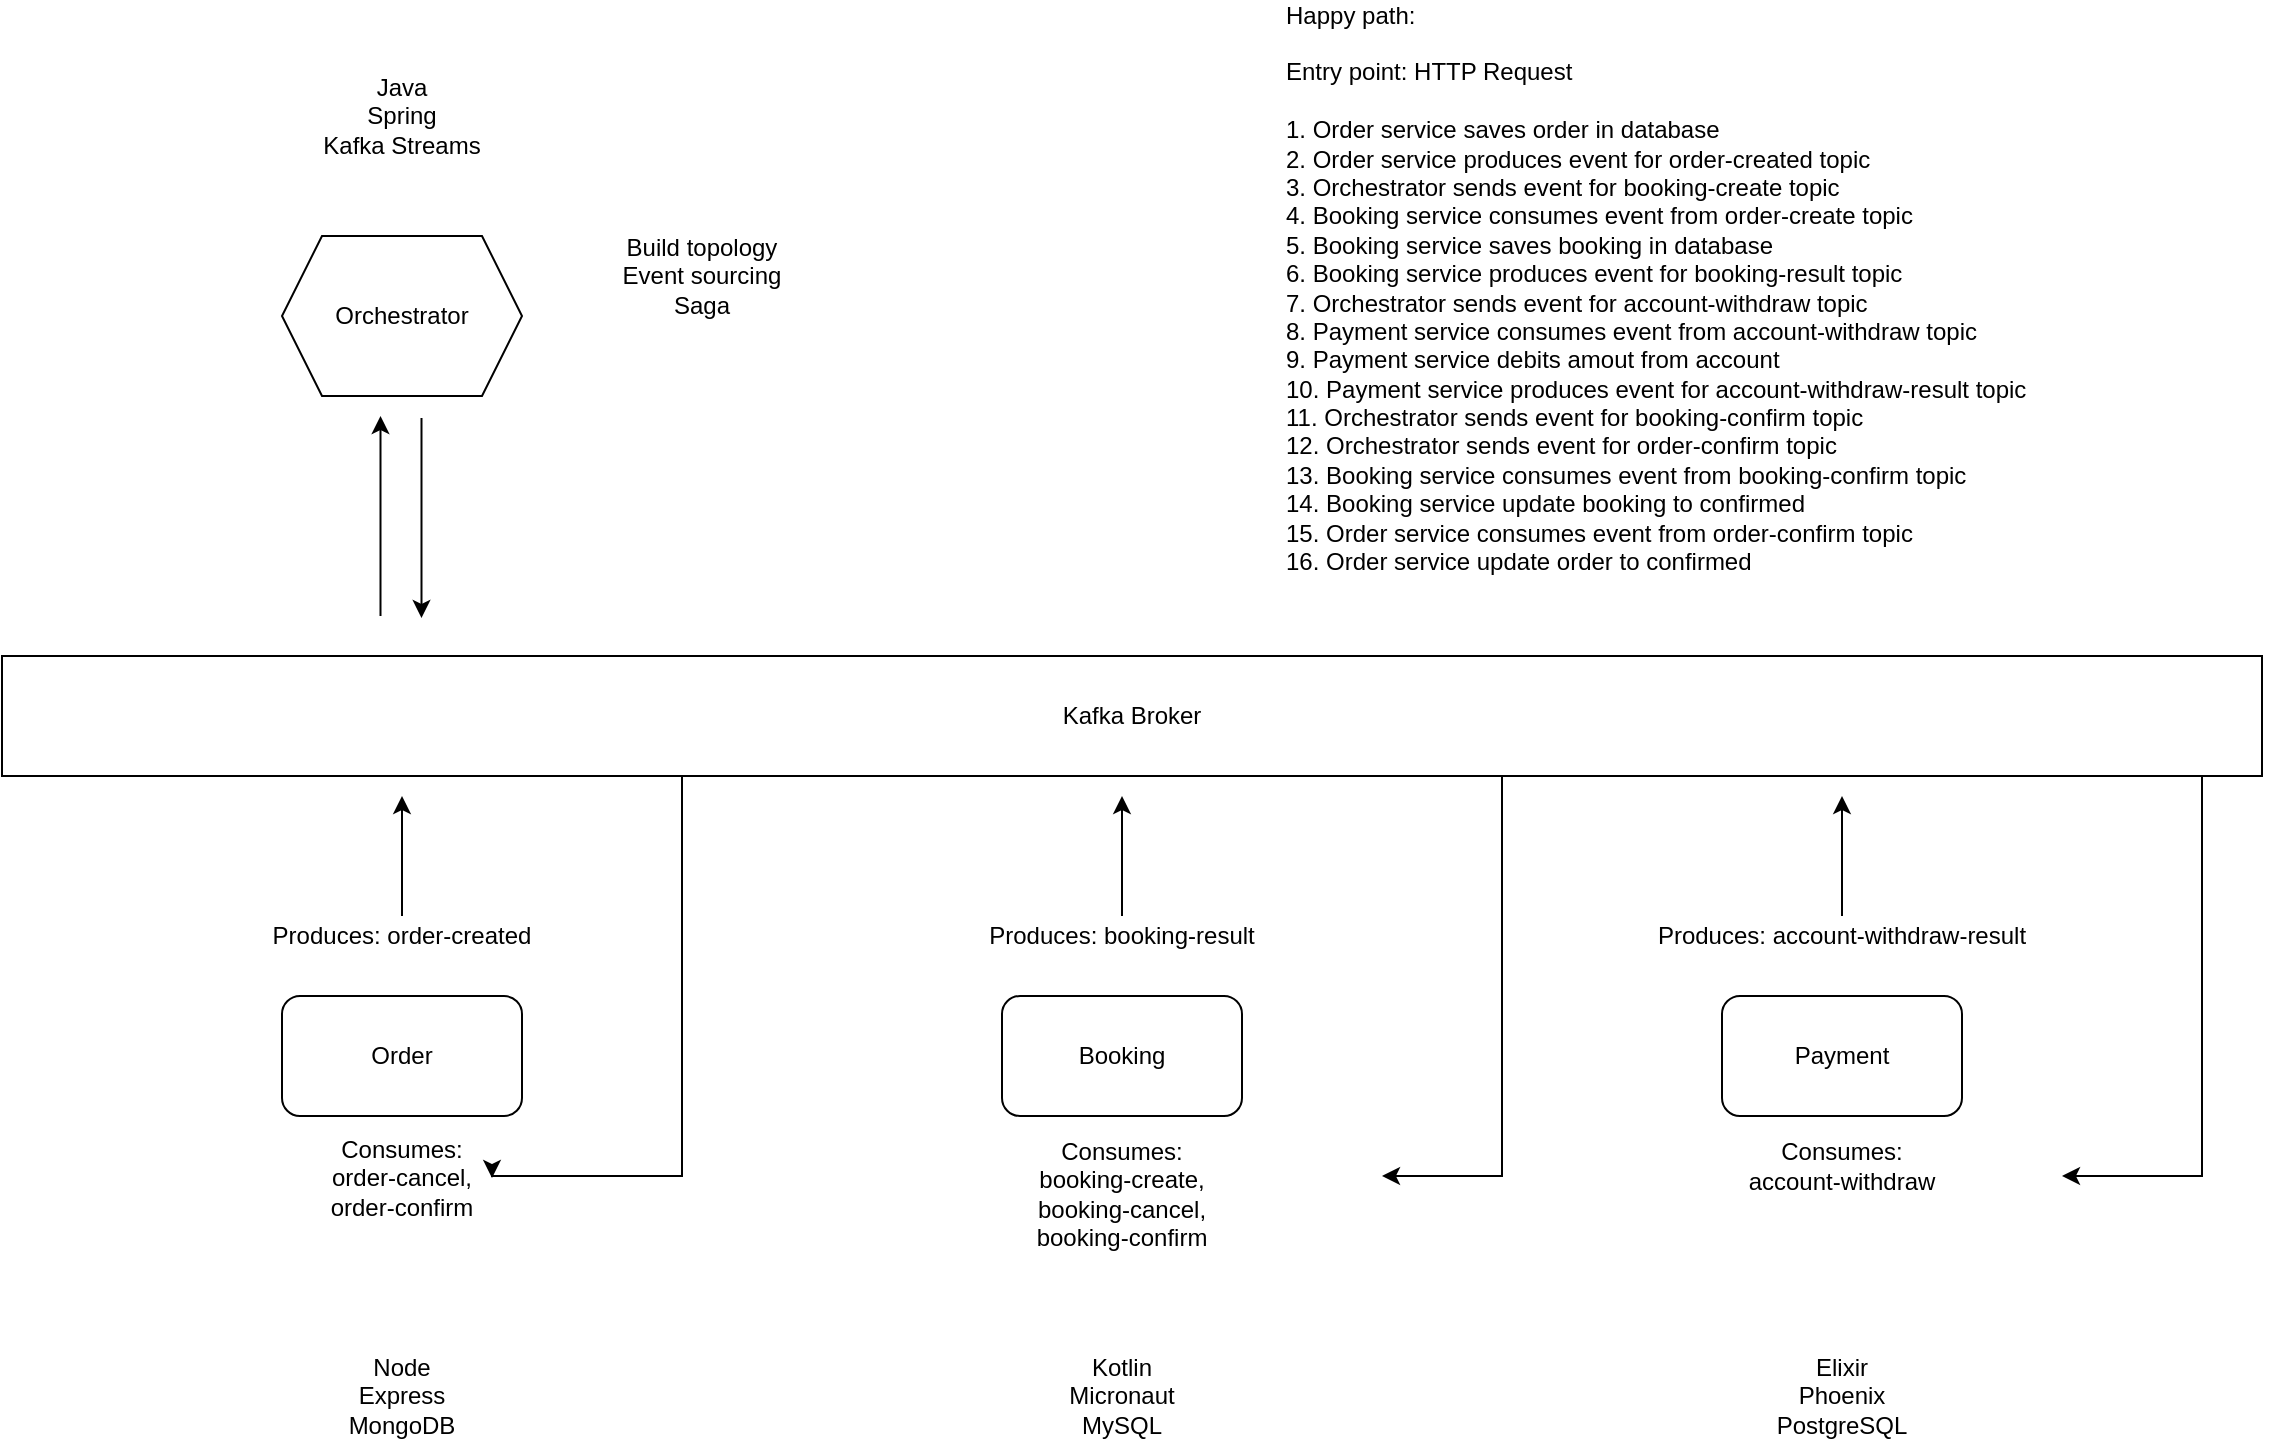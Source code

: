 <mxfile version="14.5.1" type="device"><diagram id="hHXDwUUkdGpZX08eoMJF" name="Page-1"><mxGraphModel dx="1422" dy="822" grid="1" gridSize="10" guides="1" tooltips="1" connect="1" arrows="1" fold="1" page="1" pageScale="1" pageWidth="1169" pageHeight="827" math="0" shadow="0"><root><mxCell id="0"/><mxCell id="1" parent="0"/><mxCell id="_GCLpxOmvPq3SWYbRsv9-1" value="Order" style="rounded=1;whiteSpace=wrap;html=1;" parent="1" vertex="1"><mxGeometry x="160" y="540" width="120" height="60" as="geometry"/></mxCell><mxCell id="_GCLpxOmvPq3SWYbRsv9-3" value="Booking" style="rounded=1;whiteSpace=wrap;html=1;" parent="1" vertex="1"><mxGeometry x="520" y="540" width="120" height="60" as="geometry"/></mxCell><mxCell id="_GCLpxOmvPq3SWYbRsv9-5" value="Payment" style="rounded=1;whiteSpace=wrap;html=1;" parent="1" vertex="1"><mxGeometry x="880" y="540" width="120" height="60" as="geometry"/></mxCell><mxCell id="_GCLpxOmvPq3SWYbRsv9-6" value="Kotlin&lt;br&gt;Micronaut&lt;br&gt;MySQL" style="text;html=1;strokeColor=none;fillColor=none;align=center;verticalAlign=middle;whiteSpace=wrap;rounded=0;" parent="1" vertex="1"><mxGeometry x="560" y="730" width="40" height="20" as="geometry"/></mxCell><mxCell id="_GCLpxOmvPq3SWYbRsv9-7" value="Elixir&lt;br&gt;Phoenix&lt;br&gt;PostgreSQL" style="text;html=1;strokeColor=none;fillColor=none;align=center;verticalAlign=middle;whiteSpace=wrap;rounded=0;" parent="1" vertex="1"><mxGeometry x="920" y="730" width="40" height="20" as="geometry"/></mxCell><mxCell id="_GCLpxOmvPq3SWYbRsv9-9" value="Node&lt;br&gt;Express&lt;br&gt;MongoDB" style="text;html=1;strokeColor=none;fillColor=none;align=center;verticalAlign=middle;whiteSpace=wrap;rounded=0;" parent="1" vertex="1"><mxGeometry x="200" y="730" width="40" height="20" as="geometry"/></mxCell><mxCell id="_GCLpxOmvPq3SWYbRsv9-31" style="edgeStyle=orthogonalEdgeStyle;rounded=0;orthogonalLoop=1;jettySize=auto;html=1;" parent="1" source="_GCLpxOmvPq3SWYbRsv9-10" edge="1"><mxGeometry relative="1" as="geometry"><mxPoint x="220" y="440" as="targetPoint"/></mxGeometry></mxCell><mxCell id="_GCLpxOmvPq3SWYbRsv9-10" value="Produces: order-created" style="text;html=1;strokeColor=none;fillColor=none;align=center;verticalAlign=middle;whiteSpace=wrap;rounded=0;" parent="1" vertex="1"><mxGeometry x="140" y="500" width="160" height="20" as="geometry"/></mxCell><mxCell id="_GCLpxOmvPq3SWYbRsv9-32" style="edgeStyle=orthogonalEdgeStyle;rounded=0;orthogonalLoop=1;jettySize=auto;html=1;" parent="1" source="_GCLpxOmvPq3SWYbRsv9-13" edge="1"><mxGeometry relative="1" as="geometry"><mxPoint x="580" y="440" as="targetPoint"/></mxGeometry></mxCell><mxCell id="_GCLpxOmvPq3SWYbRsv9-13" value="Produces: booking-result" style="text;html=1;strokeColor=none;fillColor=none;align=center;verticalAlign=middle;whiteSpace=wrap;rounded=0;" parent="1" vertex="1"><mxGeometry x="420" y="500" width="320" height="20" as="geometry"/></mxCell><mxCell id="_GCLpxOmvPq3SWYbRsv9-33" style="edgeStyle=orthogonalEdgeStyle;rounded=0;orthogonalLoop=1;jettySize=auto;html=1;" parent="1" source="_GCLpxOmvPq3SWYbRsv9-14" edge="1"><mxGeometry relative="1" as="geometry"><mxPoint x="940" y="440" as="targetPoint"/></mxGeometry></mxCell><mxCell id="_GCLpxOmvPq3SWYbRsv9-14" value="Produces: account-withdraw-result" style="text;html=1;strokeColor=none;fillColor=none;align=center;verticalAlign=middle;whiteSpace=wrap;rounded=0;" parent="1" vertex="1"><mxGeometry x="780" y="500" width="320" height="20" as="geometry"/></mxCell><mxCell id="_GCLpxOmvPq3SWYbRsv9-15" value="Orchestrator" style="shape=hexagon;perimeter=hexagonPerimeter2;whiteSpace=wrap;html=1;fixedSize=1;" parent="1" vertex="1"><mxGeometry x="160" y="160" width="120" height="80" as="geometry"/></mxCell><mxCell id="_GCLpxOmvPq3SWYbRsv9-16" value="Java&lt;br&gt;Spring&lt;br&gt;Kafka Streams" style="text;html=1;strokeColor=none;fillColor=none;align=center;verticalAlign=middle;whiteSpace=wrap;rounded=0;" parent="1" vertex="1"><mxGeometry x="125" y="90" width="190" height="20" as="geometry"/></mxCell><mxCell id="_GCLpxOmvPq3SWYbRsv9-17" value="Build topology&lt;br&gt;Event sourcing&lt;br&gt;Saga" style="text;html=1;strokeColor=none;fillColor=none;align=center;verticalAlign=middle;whiteSpace=wrap;rounded=0;" parent="1" vertex="1"><mxGeometry x="320" y="160" width="100" height="40" as="geometry"/></mxCell><mxCell id="_GCLpxOmvPq3SWYbRsv9-18" style="edgeStyle=orthogonalEdgeStyle;rounded=0;orthogonalLoop=1;jettySize=auto;html=1;exitX=0.5;exitY=1;exitDx=0;exitDy=0;" parent="1" source="_GCLpxOmvPq3SWYbRsv9-17" target="_GCLpxOmvPq3SWYbRsv9-17" edge="1"><mxGeometry relative="1" as="geometry"/></mxCell><mxCell id="_GCLpxOmvPq3SWYbRsv9-34" style="edgeStyle=orthogonalEdgeStyle;rounded=0;orthogonalLoop=1;jettySize=auto;html=1;exitX=0.25;exitY=1;exitDx=0;exitDy=0;entryX=1;entryY=0.5;entryDx=0;entryDy=0;" parent="1" source="_GCLpxOmvPq3SWYbRsv9-20" target="_GCLpxOmvPq3SWYbRsv9-21" edge="1"><mxGeometry relative="1" as="geometry"><Array as="points"><mxPoint x="360" y="430"/><mxPoint x="360" y="630"/></Array></mxGeometry></mxCell><mxCell id="_GCLpxOmvPq3SWYbRsv9-39" style="edgeStyle=orthogonalEdgeStyle;rounded=0;orthogonalLoop=1;jettySize=auto;html=1;exitX=1;exitY=1;exitDx=0;exitDy=0;" parent="1" source="_GCLpxOmvPq3SWYbRsv9-20" edge="1"><mxGeometry relative="1" as="geometry"><mxPoint x="1050" y="630" as="targetPoint"/><Array as="points"><mxPoint x="1120" y="630"/></Array></mxGeometry></mxCell><mxCell id="_GCLpxOmvPq3SWYbRsv9-20" value="Kafka Broker" style="rounded=0;whiteSpace=wrap;html=1;" parent="1" vertex="1"><mxGeometry x="20" y="370" width="1130" height="60" as="geometry"/></mxCell><mxCell id="_GCLpxOmvPq3SWYbRsv9-21" value="Consumes: order-cancel, order-confirm" style="text;html=1;strokeColor=none;fillColor=none;align=center;verticalAlign=middle;whiteSpace=wrap;rounded=0;" parent="1" vertex="1"><mxGeometry x="175" y="621" width="90" height="20" as="geometry"/></mxCell><mxCell id="_GCLpxOmvPq3SWYbRsv9-22" style="edgeStyle=orthogonalEdgeStyle;rounded=0;orthogonalLoop=1;jettySize=auto;html=1;exitX=0.5;exitY=1;exitDx=0;exitDy=0;" parent="1" source="_GCLpxOmvPq3SWYbRsv9-21" target="_GCLpxOmvPq3SWYbRsv9-21" edge="1"><mxGeometry relative="1" as="geometry"/></mxCell><mxCell id="_GCLpxOmvPq3SWYbRsv9-23" value="Consumes: booking-create, booking-cancel, booking-confirm" style="text;html=1;strokeColor=none;fillColor=none;align=center;verticalAlign=middle;whiteSpace=wrap;rounded=0;" parent="1" vertex="1"><mxGeometry x="530" y="629" width="100" height="20" as="geometry"/></mxCell><mxCell id="_GCLpxOmvPq3SWYbRsv9-24" value="Consumes: account-withdraw" style="text;html=1;strokeColor=none;fillColor=none;align=center;verticalAlign=middle;whiteSpace=wrap;rounded=0;" parent="1" vertex="1"><mxGeometry x="890" y="615" width="100" height="20" as="geometry"/></mxCell><mxCell id="_GCLpxOmvPq3SWYbRsv9-38" style="edgeStyle=orthogonalEdgeStyle;rounded=0;orthogonalLoop=1;jettySize=auto;html=1;exitX=0.25;exitY=1;exitDx=0;exitDy=0;entryX=1;entryY=0.5;entryDx=0;entryDy=0;" parent="1" edge="1"><mxGeometry relative="1" as="geometry"><mxPoint x="780" y="430" as="sourcePoint"/><mxPoint x="710" y="630" as="targetPoint"/><Array as="points"><mxPoint x="770" y="430"/><mxPoint x="770" y="630"/></Array></mxGeometry></mxCell><mxCell id="_GCLpxOmvPq3SWYbRsv9-41" value="Happy path:&lt;br&gt;&lt;br&gt;Entry point: HTTP Request&lt;br&gt;&lt;br&gt;1. Order service saves order in database&lt;br&gt;2. Order service produces event for order-created topic&lt;br&gt;3. Orchestrator sends event for booking-create topic&lt;br&gt;4. Booking service consumes event from order-create topic&lt;br&gt;5. Booking service saves booking in database&lt;br&gt;6. Booking service produces event for booking-result topic&lt;br&gt;7. Orchestrator sends event for account-withdraw topic&lt;br&gt;8. Payment service consumes event from account-withdraw topic&lt;br&gt;9. Payment service debits amout from account&lt;br&gt;10. Payment service produces event for account-withdraw-result topic&lt;br&gt;11. Orchestrator sends event for booking-confirm topic&lt;br&gt;12. Orchestrator sends event for order-confirm topic&lt;br&gt;13. Booking service consumes event from booking-confirm topic&lt;br&gt;14. Booking service update booking to confirmed&lt;br&gt;15. Order service consumes event from order-confirm topic&lt;br&gt;16. Order service update order to confirmed" style="text;html=1;strokeColor=none;fillColor=none;align=left;verticalAlign=middle;whiteSpace=wrap;rounded=0;" parent="1" vertex="1"><mxGeometry x="660" y="46" width="440" height="280" as="geometry"/></mxCell><mxCell id="_GCLpxOmvPq3SWYbRsv9-43" value="" style="endArrow=classic;html=1;" parent="1" edge="1"><mxGeometry width="50" height="50" relative="1" as="geometry"><mxPoint x="209.25" y="350" as="sourcePoint"/><mxPoint x="209.25" y="250" as="targetPoint"/></mxGeometry></mxCell><mxCell id="_GCLpxOmvPq3SWYbRsv9-44" value="" style="endArrow=classic;html=1;" parent="1" edge="1"><mxGeometry width="50" height="50" relative="1" as="geometry"><mxPoint x="229.75" y="251" as="sourcePoint"/><mxPoint x="229.75" y="351" as="targetPoint"/></mxGeometry></mxCell></root></mxGraphModel></diagram></mxfile>